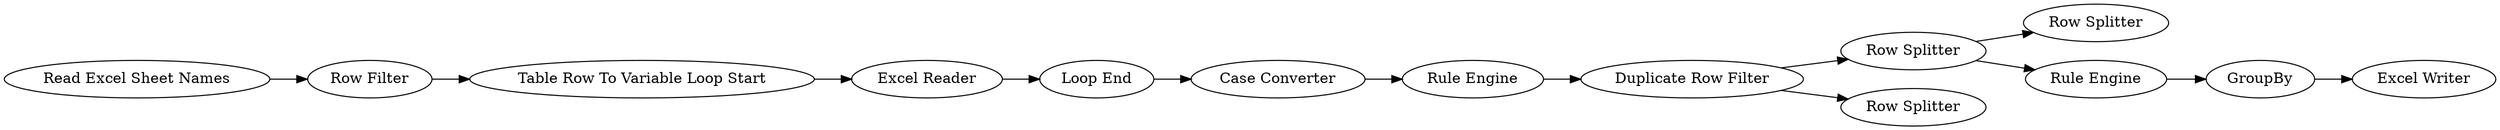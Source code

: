 digraph {
	586 [label="Excel Reader"]
	588 [label="Read Excel Sheet Names"]
	589 [label="Table Row To Variable Loop Start"]
	590 [label="Loop End"]
	591 [label="Row Filter"]
	595 [label="Case Converter"]
	597 [label="Rule Engine"]
	599 [label="Excel Writer"]
	602 [label="Duplicate Row Filter"]
	603 [label="Row Splitter"]
	604 [label="Row Splitter"]
	608 [label="Rule Engine"]
	610 [label=GroupBy]
	612 [label="Row Splitter"]
	586 -> 590
	588 -> 591
	589 -> 586
	590 -> 595
	591 -> 589
	595 -> 597
	597 -> 602
	602 -> 604
	602 -> 612
	604 -> 608
	604 -> 603
	608 -> 610
	610 -> 599
	rankdir=LR
}

